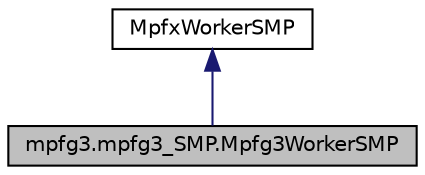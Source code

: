 digraph G
{
  edge [fontname="Helvetica",fontsize="10",labelfontname="Helvetica",labelfontsize="10"];
  node [fontname="Helvetica",fontsize="10",shape=record];
  Node1 [label="mpfg3.mpfg3_SMP.Mpfg3WorkerSMP",height=0.2,width=0.4,color="black", fillcolor="grey75", style="filled" fontcolor="black"];
  Node2 -> Node1 [dir=back,color="midnightblue",fontsize="10",style="solid",fontname="Helvetica"];
  Node2 [label="MpfxWorkerSMP",height=0.2,width=0.4,color="black", fillcolor="white", style="filled",URL="$classMpfxWorkerSMP.html"];
}
